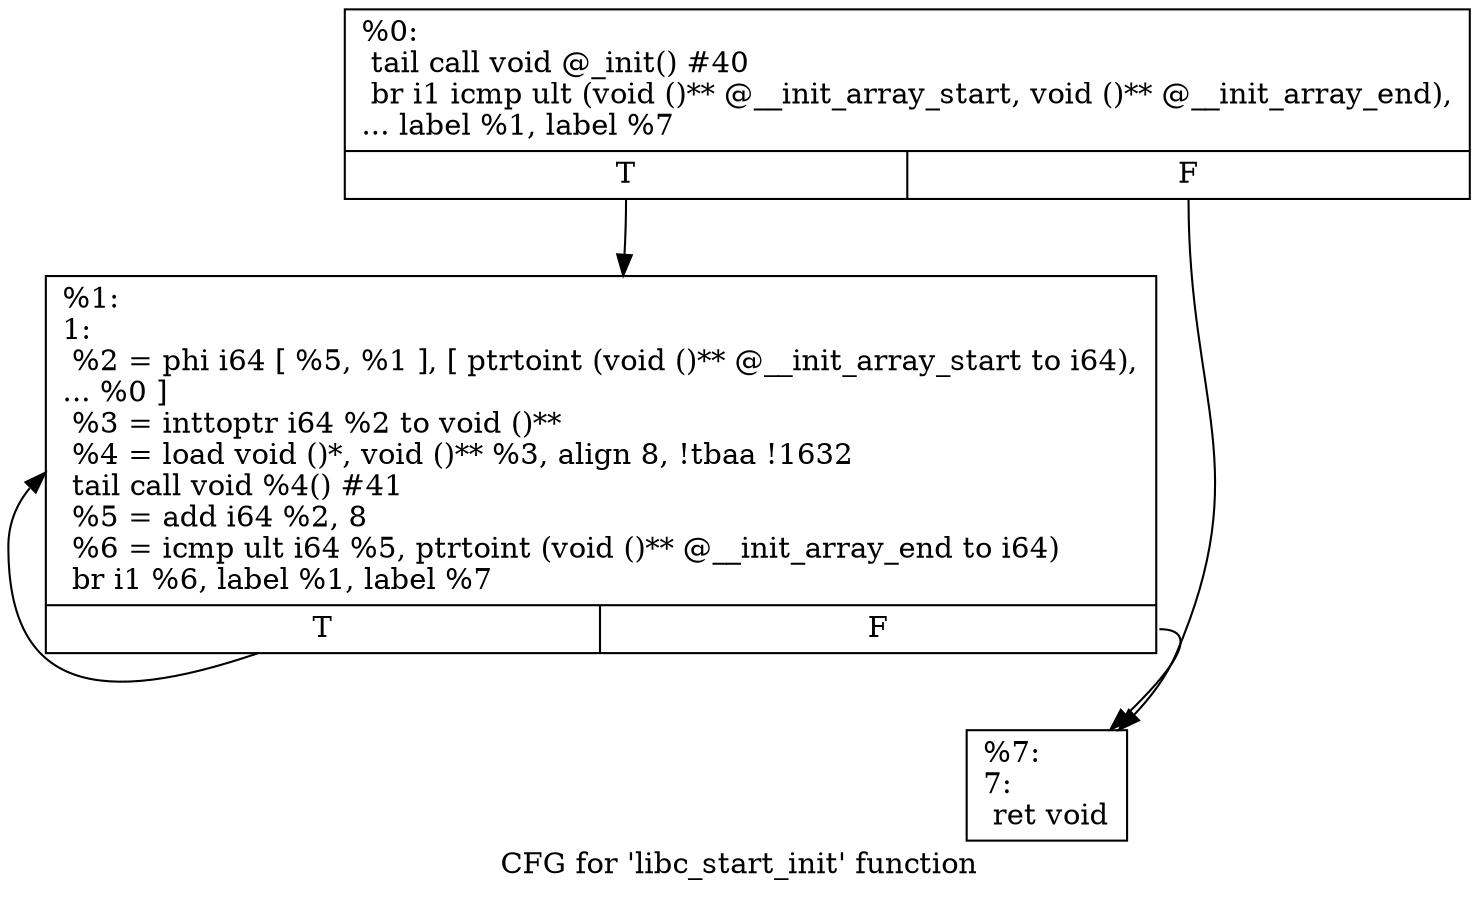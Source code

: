 digraph "CFG for 'libc_start_init' function" {
	label="CFG for 'libc_start_init' function";

	Node0x1fd0e60 [shape=record,label="{%0:\l  tail call void @_init() #40\l  br i1 icmp ult (void ()** @__init_array_start, void ()** @__init_array_end),\l... label %1, label %7\l|{<s0>T|<s1>F}}"];
	Node0x1fd0e60:s0 -> Node0x1fd16f0;
	Node0x1fd0e60:s1 -> Node0x1fd1740;
	Node0x1fd16f0 [shape=record,label="{%1:\l1:                                                \l  %2 = phi i64 [ %5, %1 ], [ ptrtoint (void ()** @__init_array_start to i64),\l... %0 ]\l  %3 = inttoptr i64 %2 to void ()**\l  %4 = load void ()*, void ()** %3, align 8, !tbaa !1632\l  tail call void %4() #41\l  %5 = add i64 %2, 8\l  %6 = icmp ult i64 %5, ptrtoint (void ()** @__init_array_end to i64)\l  br i1 %6, label %1, label %7\l|{<s0>T|<s1>F}}"];
	Node0x1fd16f0:s0 -> Node0x1fd16f0;
	Node0x1fd16f0:s1 -> Node0x1fd1740;
	Node0x1fd1740 [shape=record,label="{%7:\l7:                                                \l  ret void\l}"];
}
